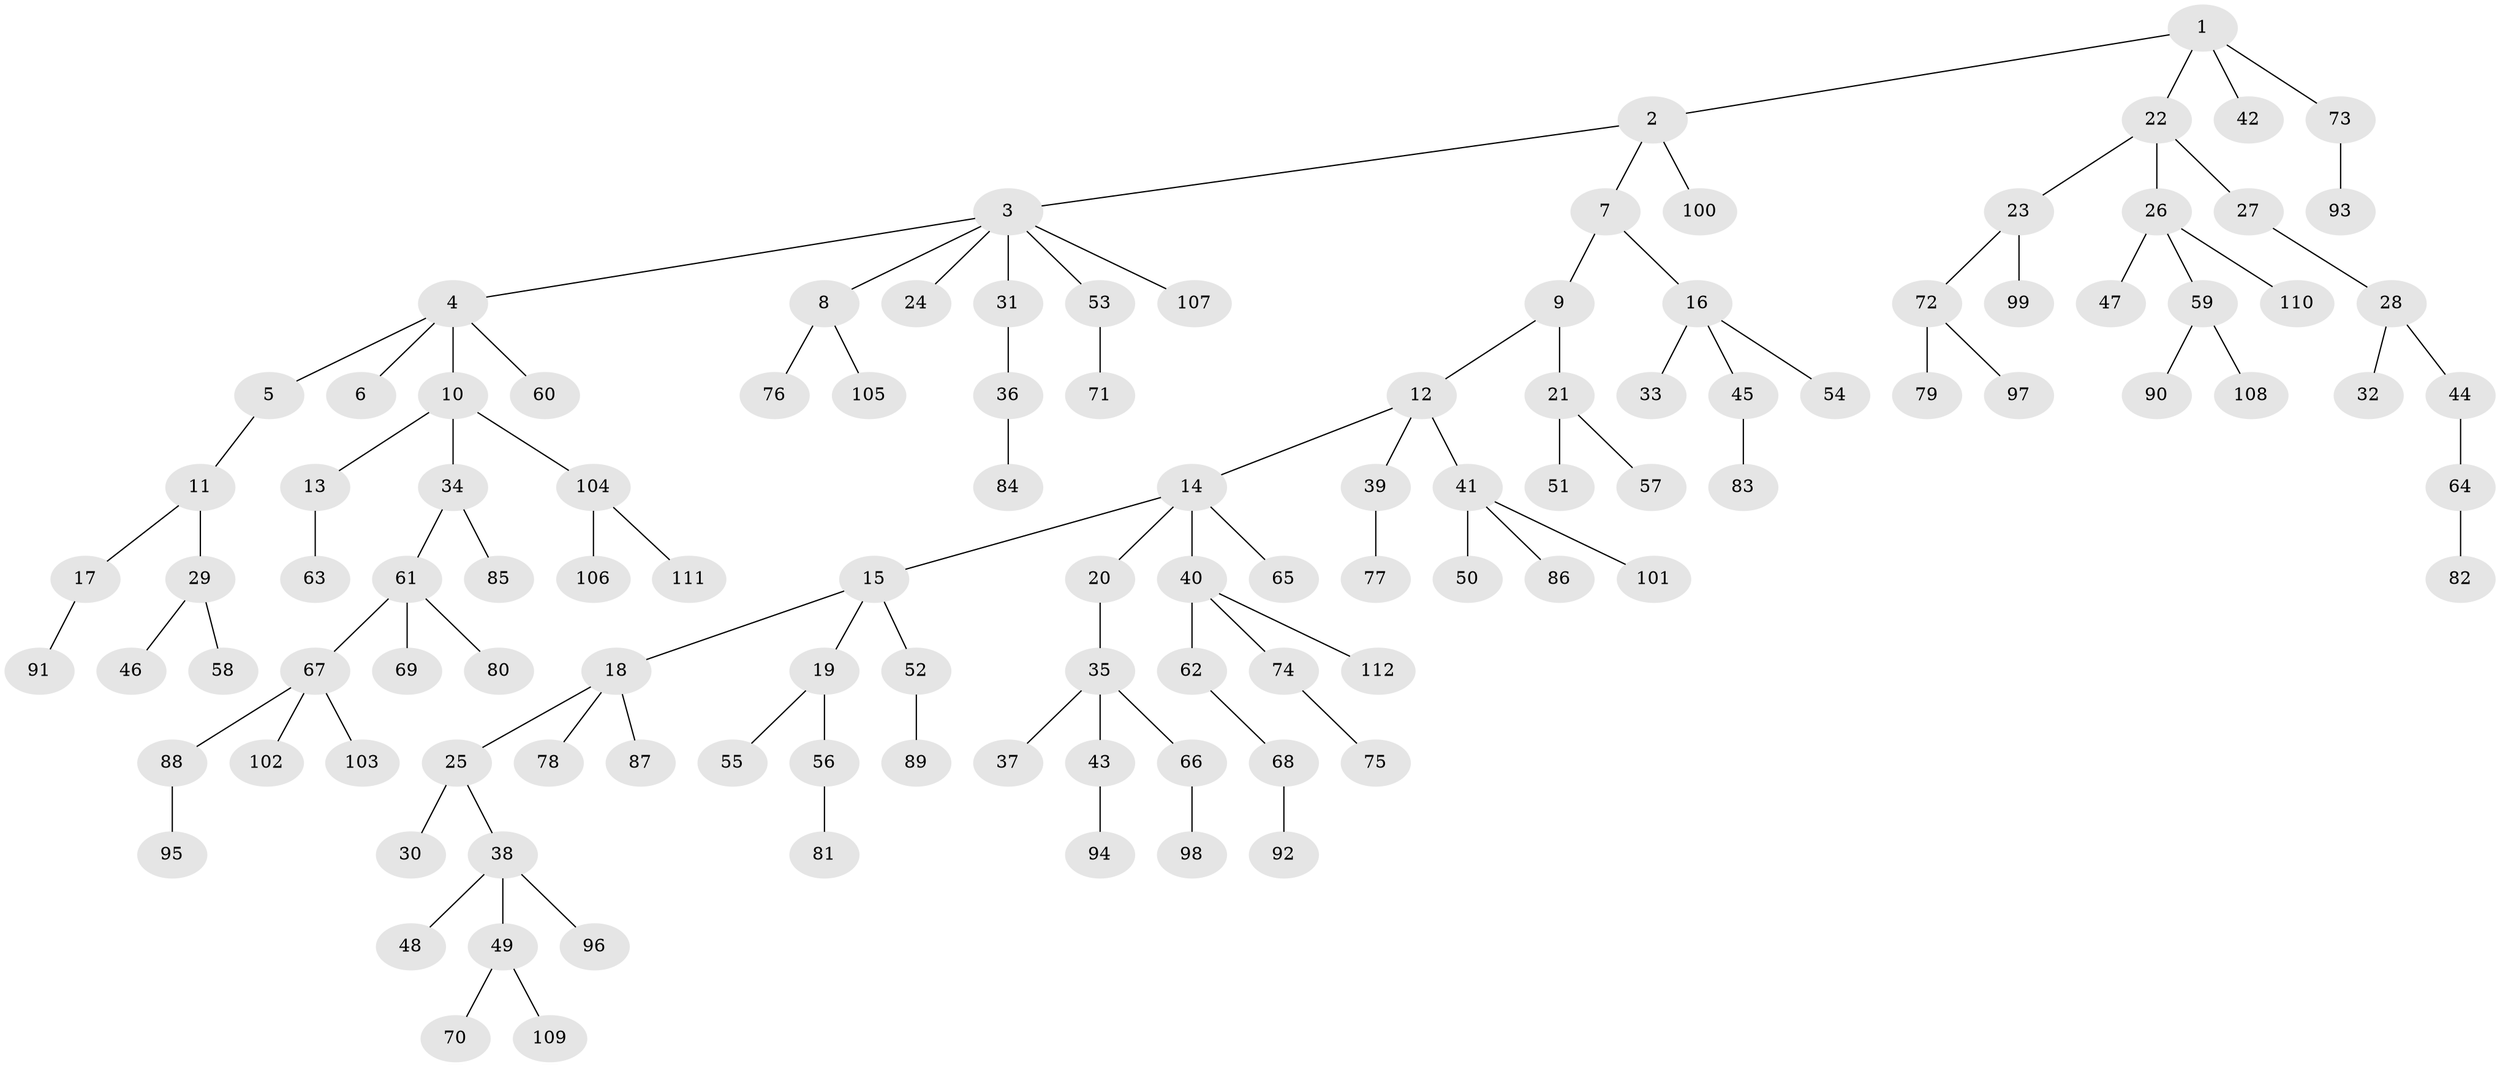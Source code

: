 // Generated by graph-tools (version 1.1) at 2025/26/03/09/25 03:26:25]
// undirected, 112 vertices, 111 edges
graph export_dot {
graph [start="1"]
  node [color=gray90,style=filled];
  1;
  2;
  3;
  4;
  5;
  6;
  7;
  8;
  9;
  10;
  11;
  12;
  13;
  14;
  15;
  16;
  17;
  18;
  19;
  20;
  21;
  22;
  23;
  24;
  25;
  26;
  27;
  28;
  29;
  30;
  31;
  32;
  33;
  34;
  35;
  36;
  37;
  38;
  39;
  40;
  41;
  42;
  43;
  44;
  45;
  46;
  47;
  48;
  49;
  50;
  51;
  52;
  53;
  54;
  55;
  56;
  57;
  58;
  59;
  60;
  61;
  62;
  63;
  64;
  65;
  66;
  67;
  68;
  69;
  70;
  71;
  72;
  73;
  74;
  75;
  76;
  77;
  78;
  79;
  80;
  81;
  82;
  83;
  84;
  85;
  86;
  87;
  88;
  89;
  90;
  91;
  92;
  93;
  94;
  95;
  96;
  97;
  98;
  99;
  100;
  101;
  102;
  103;
  104;
  105;
  106;
  107;
  108;
  109;
  110;
  111;
  112;
  1 -- 2;
  1 -- 22;
  1 -- 42;
  1 -- 73;
  2 -- 3;
  2 -- 7;
  2 -- 100;
  3 -- 4;
  3 -- 8;
  3 -- 24;
  3 -- 31;
  3 -- 53;
  3 -- 107;
  4 -- 5;
  4 -- 6;
  4 -- 10;
  4 -- 60;
  5 -- 11;
  7 -- 9;
  7 -- 16;
  8 -- 76;
  8 -- 105;
  9 -- 12;
  9 -- 21;
  10 -- 13;
  10 -- 34;
  10 -- 104;
  11 -- 17;
  11 -- 29;
  12 -- 14;
  12 -- 39;
  12 -- 41;
  13 -- 63;
  14 -- 15;
  14 -- 20;
  14 -- 40;
  14 -- 65;
  15 -- 18;
  15 -- 19;
  15 -- 52;
  16 -- 33;
  16 -- 45;
  16 -- 54;
  17 -- 91;
  18 -- 25;
  18 -- 78;
  18 -- 87;
  19 -- 55;
  19 -- 56;
  20 -- 35;
  21 -- 51;
  21 -- 57;
  22 -- 23;
  22 -- 26;
  22 -- 27;
  23 -- 72;
  23 -- 99;
  25 -- 30;
  25 -- 38;
  26 -- 47;
  26 -- 59;
  26 -- 110;
  27 -- 28;
  28 -- 32;
  28 -- 44;
  29 -- 46;
  29 -- 58;
  31 -- 36;
  34 -- 61;
  34 -- 85;
  35 -- 37;
  35 -- 43;
  35 -- 66;
  36 -- 84;
  38 -- 48;
  38 -- 49;
  38 -- 96;
  39 -- 77;
  40 -- 62;
  40 -- 74;
  40 -- 112;
  41 -- 50;
  41 -- 86;
  41 -- 101;
  43 -- 94;
  44 -- 64;
  45 -- 83;
  49 -- 70;
  49 -- 109;
  52 -- 89;
  53 -- 71;
  56 -- 81;
  59 -- 90;
  59 -- 108;
  61 -- 67;
  61 -- 69;
  61 -- 80;
  62 -- 68;
  64 -- 82;
  66 -- 98;
  67 -- 88;
  67 -- 102;
  67 -- 103;
  68 -- 92;
  72 -- 79;
  72 -- 97;
  73 -- 93;
  74 -- 75;
  88 -- 95;
  104 -- 106;
  104 -- 111;
}
